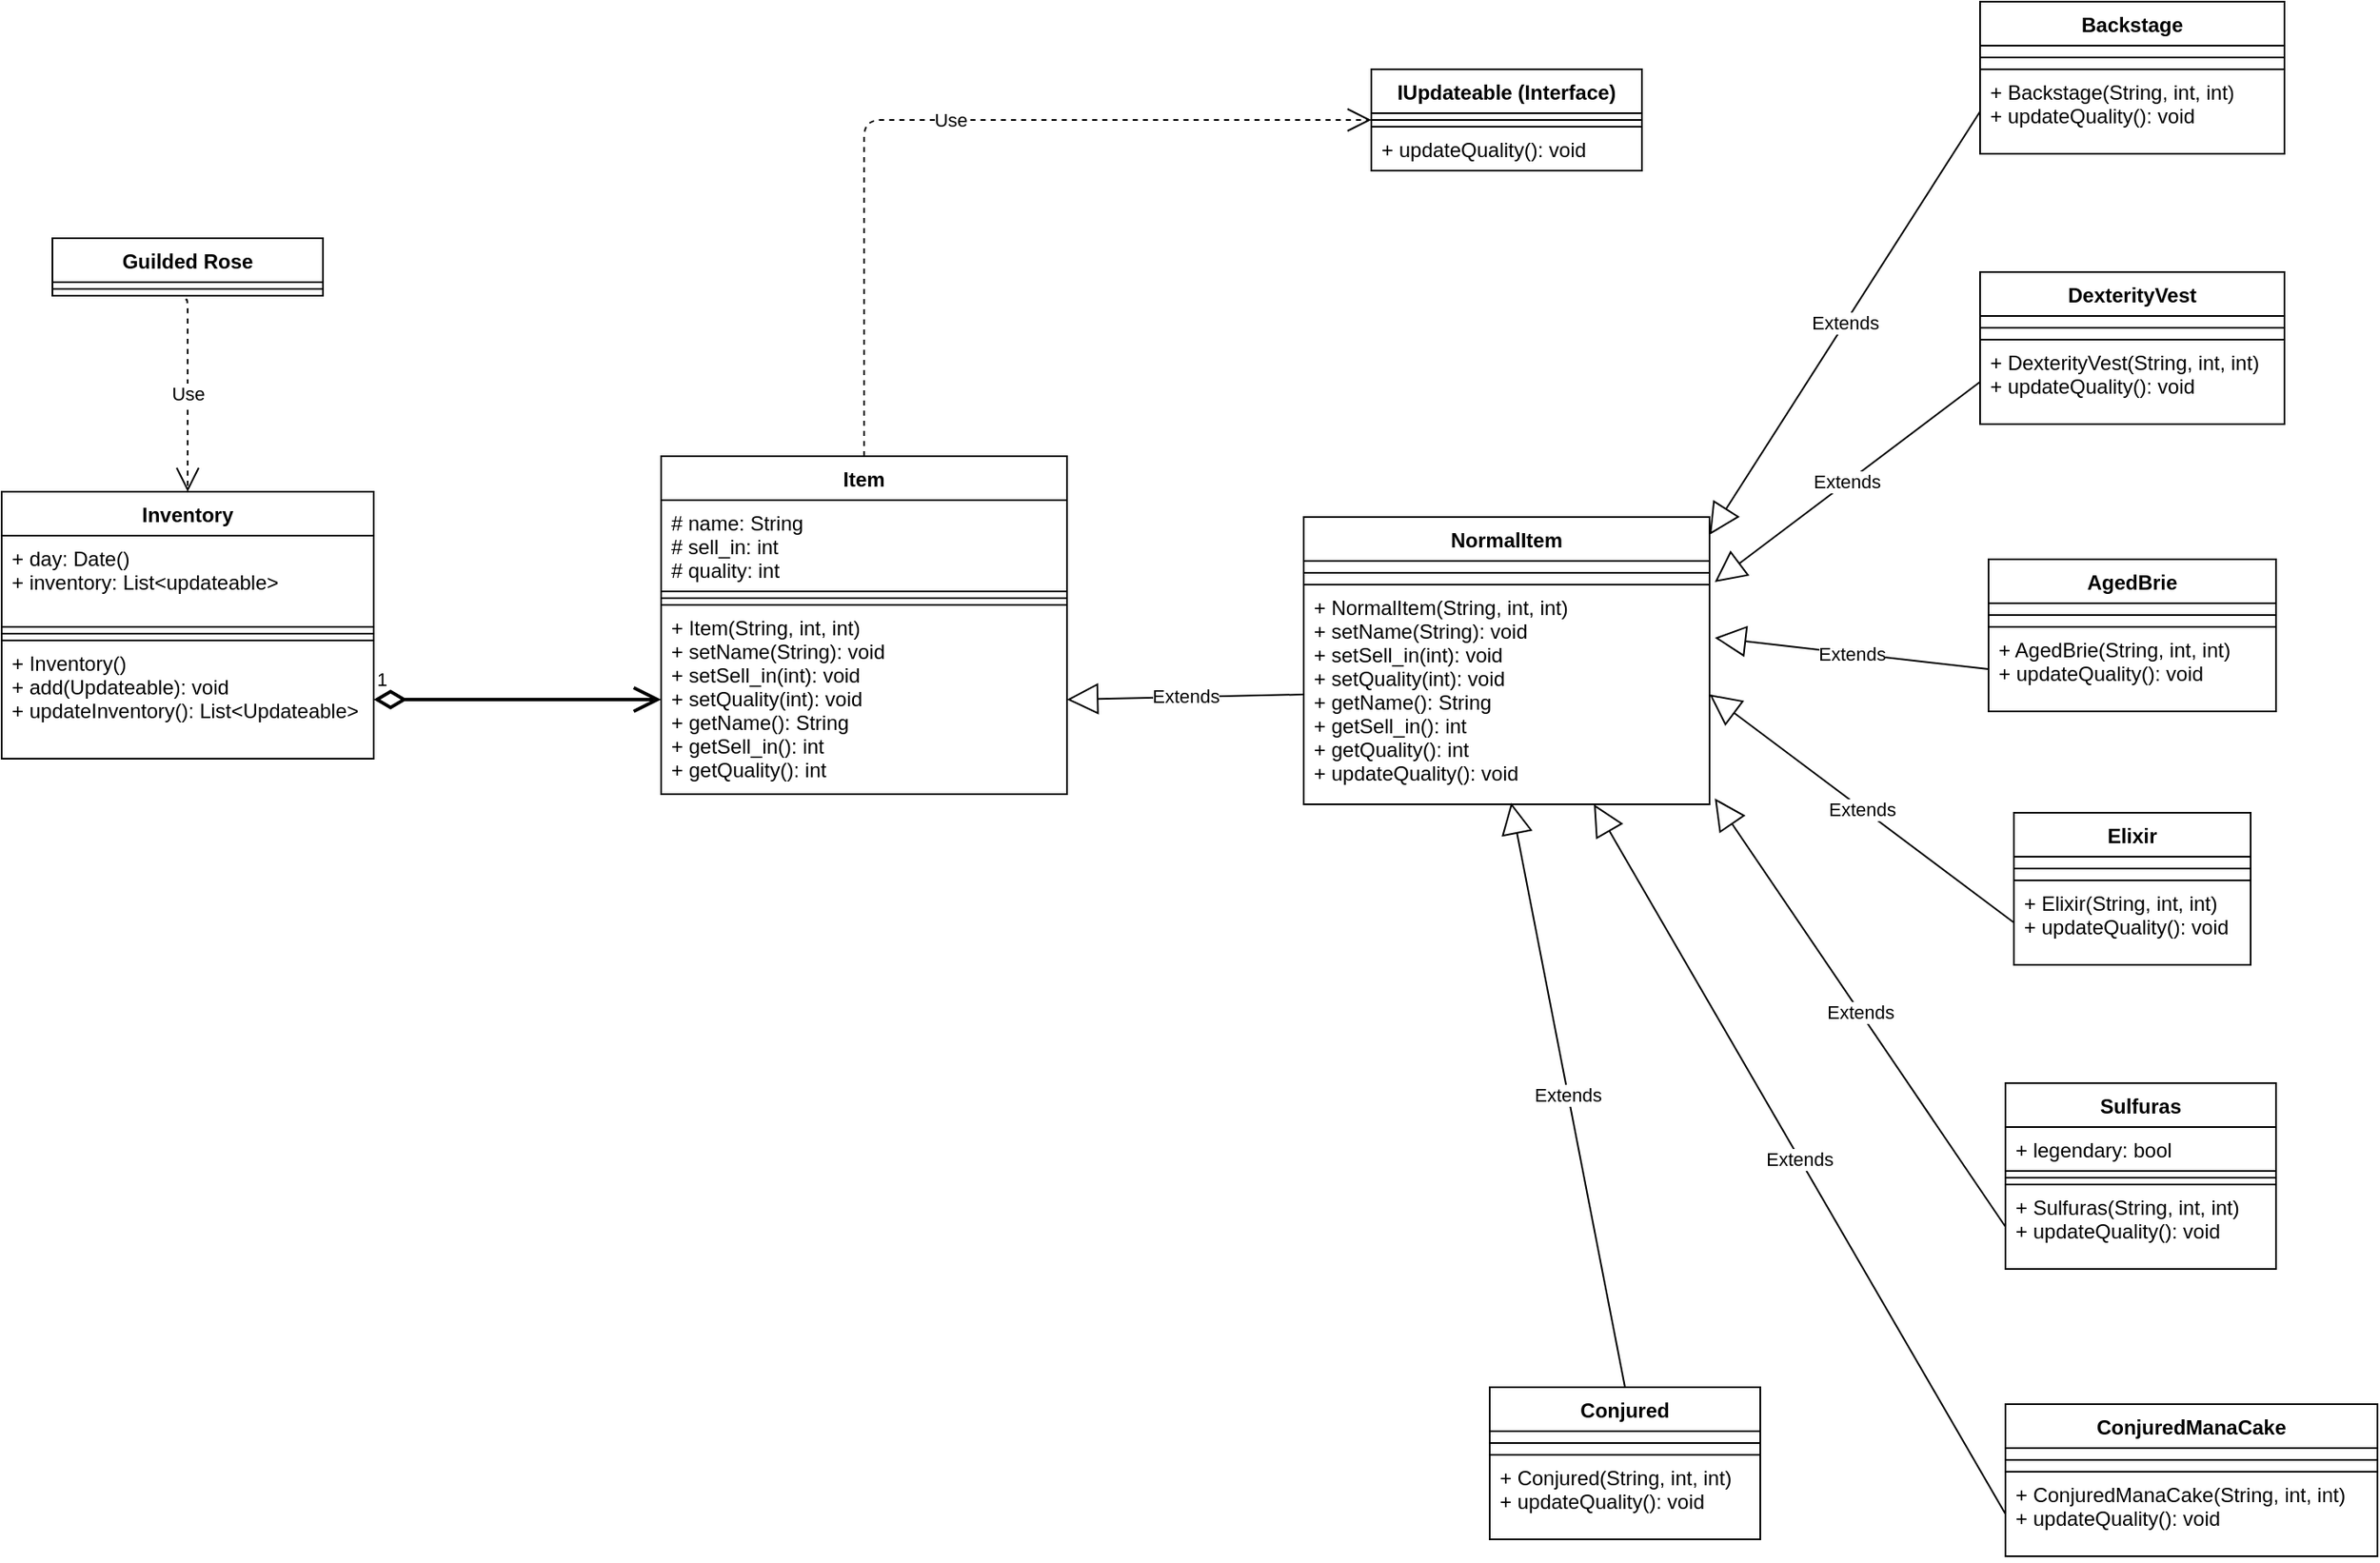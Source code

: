 <mxfile version="13.10.0" type="embed">
    <diagram id="C5RBs43oDa-KdzZeNtuy" name="Page-1">
        <mxGraphModel dx="3452" dy="1513" grid="1" gridSize="10" guides="1" tooltips="1" connect="1" arrows="1" fold="1" page="1" pageScale="1" pageWidth="827" pageHeight="1169" background="#ffffff" math="0" shadow="0">
            <root>
                <mxCell id="WIyWlLk6GJQsqaUBKTNV-0"/>
                <mxCell id="WIyWlLk6GJQsqaUBKTNV-1" parent="WIyWlLk6GJQsqaUBKTNV-0"/>
                <mxCell id="Yd1GpDK2RDCRMtaAqB6M-2" value="Guilded Rose" style="swimlane;fontStyle=1;align=center;verticalAlign=top;childLayout=stackLayout;horizontal=1;startSize=26;horizontalStack=0;resizeParent=1;resizeParentMax=0;resizeLast=0;collapsible=1;marginBottom=0;strokeColor=#000000;fontColor=#000000;" parent="WIyWlLk6GJQsqaUBKTNV-1" vertex="1">
                    <mxGeometry x="-240" y="190" width="160" height="34" as="geometry"/>
                </mxCell>
                <mxCell id="Yd1GpDK2RDCRMtaAqB6M-4" value="" style="line;strokeWidth=1;align=left;verticalAlign=middle;spacingTop=-1;spacingLeft=3;spacingRight=3;rotatable=0;labelPosition=right;points=[];portConstraint=eastwest;strokeColor=#000000;fontColor=#000000;" parent="Yd1GpDK2RDCRMtaAqB6M-2" vertex="1">
                    <mxGeometry y="26" width="160" height="8" as="geometry"/>
                </mxCell>
                <mxCell id="Yd1GpDK2RDCRMtaAqB6M-7" value="Inventory" style="swimlane;fontStyle=1;align=center;verticalAlign=top;childLayout=stackLayout;horizontal=1;startSize=26;horizontalStack=0;resizeParent=1;resizeParentMax=0;resizeLast=0;collapsible=1;marginBottom=0;strokeColor=#000000;fontColor=#000000;" parent="WIyWlLk6GJQsqaUBKTNV-1" vertex="1">
                    <mxGeometry x="-270" y="340" width="220" height="158" as="geometry"/>
                </mxCell>
                <mxCell id="Yd1GpDK2RDCRMtaAqB6M-8" value="+ day: Date()&#10;+ inventory: List&lt;updateable&gt;" style="text;align=left;verticalAlign=top;spacingLeft=4;spacingRight=4;overflow=hidden;rotatable=0;points=[[0,0.5],[1,0.5]];portConstraint=eastwest;strokeColor=#000000;fontColor=#000000;" parent="Yd1GpDK2RDCRMtaAqB6M-7" vertex="1">
                    <mxGeometry y="26" width="220" height="54" as="geometry"/>
                </mxCell>
                <mxCell id="Yd1GpDK2RDCRMtaAqB6M-9" value="" style="line;strokeWidth=1;align=left;verticalAlign=middle;spacingTop=-1;spacingLeft=3;spacingRight=3;rotatable=0;labelPosition=right;points=[];portConstraint=eastwest;strokeColor=#000000;fontColor=#000000;" parent="Yd1GpDK2RDCRMtaAqB6M-7" vertex="1">
                    <mxGeometry y="80" width="220" height="8" as="geometry"/>
                </mxCell>
                <mxCell id="Yd1GpDK2RDCRMtaAqB6M-10" value="+ Inventory()&#10;+ add(Updateable): void&#10;+ updateInventory(): List&lt;Updateable&gt;" style="text;align=left;verticalAlign=top;spacingLeft=4;spacingRight=4;overflow=hidden;rotatable=0;points=[[0,0.5],[1,0.5]];portConstraint=eastwest;strokeColor=#000000;fontColor=#000000;" parent="Yd1GpDK2RDCRMtaAqB6M-7" vertex="1">
                    <mxGeometry y="88" width="220" height="70" as="geometry"/>
                </mxCell>
                <mxCell id="Yd1GpDK2RDCRMtaAqB6M-11" value="Item" style="swimlane;fontStyle=1;align=center;verticalAlign=top;childLayout=stackLayout;horizontal=1;startSize=26;horizontalStack=0;resizeParent=1;resizeParentMax=0;resizeLast=0;collapsible=1;marginBottom=0;strokeColor=#000000;fontColor=#000000;" parent="WIyWlLk6GJQsqaUBKTNV-1" vertex="1">
                    <mxGeometry x="120" y="319" width="240" height="200" as="geometry"/>
                </mxCell>
                <mxCell id="Yd1GpDK2RDCRMtaAqB6M-12" value="# name: String&#10;# sell_in: int&#10;# quality: int" style="text;align=left;verticalAlign=top;spacingLeft=4;spacingRight=4;overflow=hidden;rotatable=0;points=[[0,0.5],[1,0.5]];portConstraint=eastwest;strokeColor=#000000;fontColor=#000000;" parent="Yd1GpDK2RDCRMtaAqB6M-11" vertex="1">
                    <mxGeometry y="26" width="240" height="54" as="geometry"/>
                </mxCell>
                <mxCell id="Yd1GpDK2RDCRMtaAqB6M-13" value="" style="line;strokeWidth=1;align=left;verticalAlign=middle;spacingTop=-1;spacingLeft=3;spacingRight=3;rotatable=0;labelPosition=right;points=[];portConstraint=eastwest;strokeColor=#000000;fontColor=#000000;" parent="Yd1GpDK2RDCRMtaAqB6M-11" vertex="1">
                    <mxGeometry y="80" width="240" height="8" as="geometry"/>
                </mxCell>
                <mxCell id="Yd1GpDK2RDCRMtaAqB6M-14" value="+ Item(String, int, int)&#10;+ setName(String): void&#10;+ setSell_in(int): void&#10;+ setQuality(int): void&#10;+ getName(): String&#10;+ getSell_in(): int&#10;+ getQuality(): int" style="text;align=left;verticalAlign=top;spacingLeft=4;spacingRight=4;overflow=hidden;rotatable=0;points=[[0,0.5],[1,0.5]];portConstraint=eastwest;strokeColor=#000000;fontColor=#000000;" parent="Yd1GpDK2RDCRMtaAqB6M-11" vertex="1">
                    <mxGeometry y="88" width="240" height="112" as="geometry"/>
                </mxCell>
                <mxCell id="Yd1GpDK2RDCRMtaAqB6M-15" value="NormalItem" style="swimlane;fontStyle=1;align=center;verticalAlign=top;childLayout=stackLayout;horizontal=1;startSize=26;horizontalStack=0;resizeParent=1;resizeParentMax=0;resizeLast=0;collapsible=1;marginBottom=0;strokeColor=#000000;fontColor=#000000;" parent="WIyWlLk6GJQsqaUBKTNV-1" vertex="1">
                    <mxGeometry x="500" y="355" width="240" height="170" as="geometry"/>
                </mxCell>
                <mxCell id="Yd1GpDK2RDCRMtaAqB6M-17" value="" style="line;strokeWidth=1;align=left;verticalAlign=middle;spacingTop=-1;spacingLeft=3;spacingRight=3;rotatable=0;labelPosition=right;points=[];portConstraint=eastwest;strokeColor=#000000;fontColor=#000000;" parent="Yd1GpDK2RDCRMtaAqB6M-15" vertex="1">
                    <mxGeometry y="26" width="240" height="14" as="geometry"/>
                </mxCell>
                <mxCell id="Yd1GpDK2RDCRMtaAqB6M-18" value="+ NormalItem(String, int, int)&#10;+ setName(String): void&#10;+ setSell_in(int): void&#10;+ setQuality(int): void&#10;+ getName(): String&#10;+ getSell_in(): int&#10;+ getQuality(): int&#10;+ updateQuality(): void" style="text;align=left;verticalAlign=top;spacingLeft=4;spacingRight=4;overflow=hidden;rotatable=0;points=[[0,0.5],[1,0.5]];portConstraint=eastwest;strokeColor=#000000;fontColor=#000000;" parent="Yd1GpDK2RDCRMtaAqB6M-15" vertex="1">
                    <mxGeometry y="40" width="240" height="130" as="geometry"/>
                </mxCell>
                <mxCell id="Yd1GpDK2RDCRMtaAqB6M-19" value="IUpdateable (Interface)" style="swimlane;fontStyle=1;align=center;verticalAlign=top;childLayout=stackLayout;horizontal=1;startSize=26;horizontalStack=0;resizeParent=1;resizeParentMax=0;resizeLast=0;collapsible=1;marginBottom=0;strokeColor=#000000;fontColor=#000000;" parent="WIyWlLk6GJQsqaUBKTNV-1" vertex="1">
                    <mxGeometry x="540" y="90" width="160" height="60" as="geometry"/>
                </mxCell>
                <mxCell id="Yd1GpDK2RDCRMtaAqB6M-21" value="" style="line;strokeWidth=1;align=left;verticalAlign=middle;spacingTop=-1;spacingLeft=3;spacingRight=3;rotatable=0;labelPosition=right;points=[];portConstraint=eastwest;strokeColor=#000000;fontColor=#000000;" parent="Yd1GpDK2RDCRMtaAqB6M-19" vertex="1">
                    <mxGeometry y="26" width="160" height="8" as="geometry"/>
                </mxCell>
                <mxCell id="Yd1GpDK2RDCRMtaAqB6M-22" value="+ updateQuality(): void" style="text;align=left;verticalAlign=top;spacingLeft=4;spacingRight=4;overflow=hidden;rotatable=0;points=[[0,0.5],[1,0.5]];portConstraint=eastwest;strokeColor=#000000;fontColor=#000000;" parent="Yd1GpDK2RDCRMtaAqB6M-19" vertex="1">
                    <mxGeometry y="34" width="160" height="26" as="geometry"/>
                </mxCell>
                <mxCell id="Yd1GpDK2RDCRMtaAqB6M-23" value="Conjured" style="swimlane;fontStyle=1;align=center;verticalAlign=top;childLayout=stackLayout;horizontal=1;startSize=26;horizontalStack=0;resizeParent=1;resizeParentMax=0;resizeLast=0;collapsible=1;marginBottom=0;strokeColor=#000000;fontColor=#000000;" parent="WIyWlLk6GJQsqaUBKTNV-1" vertex="1">
                    <mxGeometry x="610" y="870" width="160" height="90" as="geometry"/>
                </mxCell>
                <mxCell id="Yd1GpDK2RDCRMtaAqB6M-24" value="" style="line;strokeWidth=1;align=left;verticalAlign=middle;spacingTop=-1;spacingLeft=3;spacingRight=3;rotatable=0;labelPosition=right;points=[];portConstraint=eastwest;strokeColor=#000000;fontColor=#000000;" parent="Yd1GpDK2RDCRMtaAqB6M-23" vertex="1">
                    <mxGeometry y="26" width="160" height="14" as="geometry"/>
                </mxCell>
                <mxCell id="Yd1GpDK2RDCRMtaAqB6M-25" value="+ Conjured(String, int, int)&#10;+ updateQuality(): void" style="text;align=left;verticalAlign=top;spacingLeft=4;spacingRight=4;overflow=hidden;rotatable=0;points=[[0,0.5],[1,0.5]];portConstraint=eastwest;strokeColor=#000000;fontColor=#000000;" parent="Yd1GpDK2RDCRMtaAqB6M-23" vertex="1">
                    <mxGeometry y="40" width="160" height="50" as="geometry"/>
                </mxCell>
                <mxCell id="Yd1GpDK2RDCRMtaAqB6M-29" value="AgedBrie" style="swimlane;fontStyle=1;align=center;verticalAlign=top;childLayout=stackLayout;horizontal=1;startSize=26;horizontalStack=0;resizeParent=1;resizeParentMax=0;resizeLast=0;collapsible=1;marginBottom=0;strokeColor=#000000;fontColor=#000000;" parent="WIyWlLk6GJQsqaUBKTNV-1" vertex="1">
                    <mxGeometry x="905" y="380" width="170" height="90" as="geometry"/>
                </mxCell>
                <mxCell id="Yd1GpDK2RDCRMtaAqB6M-30" value="" style="line;strokeWidth=1;align=left;verticalAlign=middle;spacingTop=-1;spacingLeft=3;spacingRight=3;rotatable=0;labelPosition=right;points=[];portConstraint=eastwest;strokeColor=#000000;fontColor=#000000;" parent="Yd1GpDK2RDCRMtaAqB6M-29" vertex="1">
                    <mxGeometry y="26" width="170" height="14" as="geometry"/>
                </mxCell>
                <mxCell id="Yd1GpDK2RDCRMtaAqB6M-31" value="+ AgedBrie(String, int, int)&#10;+ updateQuality(): void" style="text;align=left;verticalAlign=top;spacingLeft=4;spacingRight=4;overflow=hidden;rotatable=0;points=[[0,0.5],[1,0.5]];portConstraint=eastwest;strokeColor=#000000;fontColor=#000000;" parent="Yd1GpDK2RDCRMtaAqB6M-29" vertex="1">
                    <mxGeometry y="40" width="170" height="50" as="geometry"/>
                </mxCell>
                <mxCell id="Yd1GpDK2RDCRMtaAqB6M-32" value="Backstage" style="swimlane;fontStyle=1;align=center;verticalAlign=top;childLayout=stackLayout;horizontal=1;startSize=26;horizontalStack=0;resizeParent=1;resizeParentMax=0;resizeLast=0;collapsible=1;marginBottom=0;strokeColor=#000000;fontColor=#000000;" parent="WIyWlLk6GJQsqaUBKTNV-1" vertex="1">
                    <mxGeometry x="900" y="50" width="180" height="90" as="geometry"/>
                </mxCell>
                <mxCell id="Yd1GpDK2RDCRMtaAqB6M-33" value="" style="line;strokeWidth=1;align=left;verticalAlign=middle;spacingTop=-1;spacingLeft=3;spacingRight=3;rotatable=0;labelPosition=right;points=[];portConstraint=eastwest;strokeColor=#000000;fontColor=#000000;" parent="Yd1GpDK2RDCRMtaAqB6M-32" vertex="1">
                    <mxGeometry y="26" width="180" height="14" as="geometry"/>
                </mxCell>
                <mxCell id="Yd1GpDK2RDCRMtaAqB6M-34" value="+ Backstage(String, int, int)&#10;+ updateQuality(): void" style="text;align=left;verticalAlign=top;spacingLeft=4;spacingRight=4;overflow=hidden;rotatable=0;points=[[0,0.5],[1,0.5]];portConstraint=eastwest;strokeColor=#000000;fontColor=#000000;" parent="Yd1GpDK2RDCRMtaAqB6M-32" vertex="1">
                    <mxGeometry y="40" width="180" height="50" as="geometry"/>
                </mxCell>
                <mxCell id="Yd1GpDK2RDCRMtaAqB6M-35" value="DexterityVest" style="swimlane;fontStyle=1;align=center;verticalAlign=top;childLayout=stackLayout;horizontal=1;startSize=26;horizontalStack=0;resizeParent=1;resizeParentMax=0;resizeLast=0;collapsible=1;marginBottom=0;strokeColor=#000000;fontColor=#000000;" parent="WIyWlLk6GJQsqaUBKTNV-1" vertex="1">
                    <mxGeometry x="900" y="210" width="180" height="90" as="geometry"/>
                </mxCell>
                <mxCell id="Yd1GpDK2RDCRMtaAqB6M-36" value="" style="line;strokeWidth=1;align=left;verticalAlign=middle;spacingTop=-1;spacingLeft=3;spacingRight=3;rotatable=0;labelPosition=right;points=[];portConstraint=eastwest;strokeColor=#000000;fontColor=#000000;" parent="Yd1GpDK2RDCRMtaAqB6M-35" vertex="1">
                    <mxGeometry y="26" width="180" height="14" as="geometry"/>
                </mxCell>
                <mxCell id="Yd1GpDK2RDCRMtaAqB6M-37" value="+ DexterityVest(String, int, int)&#10;+ updateQuality(): void" style="text;align=left;verticalAlign=top;spacingLeft=4;spacingRight=4;overflow=hidden;rotatable=0;points=[[0,0.5],[1,0.5]];portConstraint=eastwest;strokeColor=#000000;fontColor=#000000;" parent="Yd1GpDK2RDCRMtaAqB6M-35" vertex="1">
                    <mxGeometry y="40" width="180" height="50" as="geometry"/>
                </mxCell>
                <mxCell id="Yd1GpDK2RDCRMtaAqB6M-38" value="Elixir" style="swimlane;fontStyle=1;align=center;verticalAlign=top;childLayout=stackLayout;horizontal=1;startSize=26;horizontalStack=0;resizeParent=1;resizeParentMax=0;resizeLast=0;collapsible=1;marginBottom=0;strokeColor=#000000;fontColor=#000000;" parent="WIyWlLk6GJQsqaUBKTNV-1" vertex="1">
                    <mxGeometry x="920" y="530" width="140" height="90" as="geometry"/>
                </mxCell>
                <mxCell id="Yd1GpDK2RDCRMtaAqB6M-39" value="" style="line;strokeWidth=1;align=left;verticalAlign=middle;spacingTop=-1;spacingLeft=3;spacingRight=3;rotatable=0;labelPosition=right;points=[];portConstraint=eastwest;strokeColor=#000000;fontColor=#000000;" parent="Yd1GpDK2RDCRMtaAqB6M-38" vertex="1">
                    <mxGeometry y="26" width="140" height="14" as="geometry"/>
                </mxCell>
                <mxCell id="Yd1GpDK2RDCRMtaAqB6M-40" value="+ Elixir(String, int, int)&#10;+ updateQuality(): void" style="text;align=left;verticalAlign=top;spacingLeft=4;spacingRight=4;overflow=hidden;rotatable=0;points=[[0,0.5],[1,0.5]];portConstraint=eastwest;strokeColor=#000000;fontColor=#000000;" parent="Yd1GpDK2RDCRMtaAqB6M-38" vertex="1">
                    <mxGeometry y="40" width="140" height="50" as="geometry"/>
                </mxCell>
                <mxCell id="Yd1GpDK2RDCRMtaAqB6M-42" value="Sulfuras" style="swimlane;fontStyle=1;align=center;verticalAlign=top;childLayout=stackLayout;horizontal=1;startSize=26;horizontalStack=0;resizeParent=1;resizeParentMax=0;resizeLast=0;collapsible=1;marginBottom=0;strokeColor=#000000;fontColor=#000000;" parent="WIyWlLk6GJQsqaUBKTNV-1" vertex="1">
                    <mxGeometry x="915" y="690" width="160" height="110" as="geometry"/>
                </mxCell>
                <mxCell id="Yd1GpDK2RDCRMtaAqB6M-43" value="+ legendary: bool" style="text;align=left;verticalAlign=top;spacingLeft=4;spacingRight=4;overflow=hidden;rotatable=0;points=[[0,0.5],[1,0.5]];portConstraint=eastwest;strokeColor=#000000;fontColor=#000000;" parent="Yd1GpDK2RDCRMtaAqB6M-42" vertex="1">
                    <mxGeometry y="26" width="160" height="26" as="geometry"/>
                </mxCell>
                <mxCell id="Yd1GpDK2RDCRMtaAqB6M-44" value="" style="line;strokeWidth=1;align=left;verticalAlign=middle;spacingTop=-1;spacingLeft=3;spacingRight=3;rotatable=0;labelPosition=right;points=[];portConstraint=eastwest;strokeColor=#000000;fontColor=#000000;" parent="Yd1GpDK2RDCRMtaAqB6M-42" vertex="1">
                    <mxGeometry y="52" width="160" height="8" as="geometry"/>
                </mxCell>
                <mxCell id="Yd1GpDK2RDCRMtaAqB6M-45" value="+ Sulfuras(String, int, int)&#10;+ updateQuality(): void" style="text;align=left;verticalAlign=top;spacingLeft=4;spacingRight=4;overflow=hidden;rotatable=0;points=[[0,0.5],[1,0.5]];portConstraint=eastwest;strokeColor=#000000;fontColor=#000000;" parent="Yd1GpDK2RDCRMtaAqB6M-42" vertex="1">
                    <mxGeometry y="60" width="160" height="50" as="geometry"/>
                </mxCell>
                <mxCell id="Yd1GpDK2RDCRMtaAqB6M-47" value="Use" style="endArrow=open;endSize=12;dashed=1;html=1;exitX=0.5;exitY=0;exitDx=0;exitDy=0;entryX=0;entryY=0.5;entryDx=0;entryDy=0;strokeColor=#000000;fontColor=#000000;" parent="WIyWlLk6GJQsqaUBKTNV-1" source="Yd1GpDK2RDCRMtaAqB6M-11" target="Yd1GpDK2RDCRMtaAqB6M-19" edge="1">
                    <mxGeometry width="160" relative="1" as="geometry">
                        <mxPoint x="530" y="240" as="sourcePoint"/>
                        <mxPoint x="690" y="240" as="targetPoint"/>
                        <Array as="points">
                            <mxPoint x="240" y="120"/>
                        </Array>
                    </mxGeometry>
                </mxCell>
                <mxCell id="Yd1GpDK2RDCRMtaAqB6M-50" value="1" style="endArrow=open;html=1;endSize=12;startArrow=diamondThin;startSize=14;startFill=0;edgeStyle=orthogonalEdgeStyle;align=left;verticalAlign=bottom;exitX=1;exitY=0.5;exitDx=0;exitDy=0;entryX=0;entryY=0.5;entryDx=0;entryDy=0;strokeWidth=2;jumpSize=9;strokeColor=#000000;fontColor=#000000;" parent="WIyWlLk6GJQsqaUBKTNV-1" source="Yd1GpDK2RDCRMtaAqB6M-10" target="Yd1GpDK2RDCRMtaAqB6M-14" edge="1">
                    <mxGeometry x="-1" y="3" relative="1" as="geometry">
                        <mxPoint x="-160" y="620" as="sourcePoint"/>
                        <mxPoint y="620" as="targetPoint"/>
                    </mxGeometry>
                </mxCell>
                <mxCell id="Yd1GpDK2RDCRMtaAqB6M-51" value="Extends" style="endArrow=block;endSize=16;endFill=0;html=1;strokeWidth=1;exitX=0.5;exitY=0;exitDx=0;exitDy=0;entryX=0.511;entryY=0.993;entryDx=0;entryDy=0;entryPerimeter=0;strokeColor=#000000;fontColor=#000000;" parent="WIyWlLk6GJQsqaUBKTNV-1" source="Yd1GpDK2RDCRMtaAqB6M-23" target="Yd1GpDK2RDCRMtaAqB6M-18" edge="1">
                    <mxGeometry width="160" relative="1" as="geometry">
                        <mxPoint x="410" y="630" as="sourcePoint"/>
                        <mxPoint x="570" y="630" as="targetPoint"/>
                    </mxGeometry>
                </mxCell>
                <mxCell id="Yd1GpDK2RDCRMtaAqB6M-52" value="Extends" style="endArrow=block;endSize=16;endFill=0;html=1;strokeWidth=1;exitX=0;exitY=0.5;exitDx=0;exitDy=0;entryX=1.013;entryY=0.973;entryDx=0;entryDy=0;entryPerimeter=0;strokeColor=#000000;fontColor=#000000;" parent="WIyWlLk6GJQsqaUBKTNV-1" source="Yd1GpDK2RDCRMtaAqB6M-45" target="Yd1GpDK2RDCRMtaAqB6M-18" edge="1">
                    <mxGeometry width="160" relative="1" as="geometry">
                        <mxPoint x="250" y="680" as="sourcePoint"/>
                        <mxPoint x="250" y="550" as="targetPoint"/>
                    </mxGeometry>
                </mxCell>
                <mxCell id="Yd1GpDK2RDCRMtaAqB6M-53" value="Extends" style="endArrow=block;endSize=16;endFill=0;html=1;strokeWidth=1;exitX=0;exitY=0.5;exitDx=0;exitDy=0;entryX=1;entryY=0.5;entryDx=0;entryDy=0;strokeColor=#000000;fontColor=#000000;" parent="WIyWlLk6GJQsqaUBKTNV-1" source="Yd1GpDK2RDCRMtaAqB6M-40" target="Yd1GpDK2RDCRMtaAqB6M-18" edge="1">
                    <mxGeometry width="160" relative="1" as="geometry">
                        <mxPoint x="925" y="785" as="sourcePoint"/>
                        <mxPoint x="850" y="460" as="targetPoint"/>
                    </mxGeometry>
                </mxCell>
                <mxCell id="Yd1GpDK2RDCRMtaAqB6M-54" value="Extends" style="endArrow=block;endSize=16;endFill=0;html=1;strokeWidth=1;entryX=1.013;entryY=0.242;entryDx=0;entryDy=0;exitX=0;exitY=0.5;exitDx=0;exitDy=0;entryPerimeter=0;strokeColor=#000000;fontColor=#000000;" parent="WIyWlLk6GJQsqaUBKTNV-1" source="Yd1GpDK2RDCRMtaAqB6M-31" target="Yd1GpDK2RDCRMtaAqB6M-18" edge="1">
                    <mxGeometry width="160" relative="1" as="geometry">
                        <mxPoint x="890" y="490" as="sourcePoint"/>
                        <mxPoint x="820" y="340" as="targetPoint"/>
                    </mxGeometry>
                </mxCell>
                <mxCell id="Yd1GpDK2RDCRMtaAqB6M-55" value="Extends" style="endArrow=block;endSize=16;endFill=0;html=1;strokeWidth=1;exitX=0;exitY=0.5;exitDx=0;exitDy=0;entryX=1.013;entryY=-0.012;entryDx=0;entryDy=0;entryPerimeter=0;strokeColor=#000000;fontColor=#000000;" parent="WIyWlLk6GJQsqaUBKTNV-1" source="Yd1GpDK2RDCRMtaAqB6M-37" target="Yd1GpDK2RDCRMtaAqB6M-18" edge="1">
                    <mxGeometry width="160" relative="1" as="geometry">
                        <mxPoint x="915" y="455" as="sourcePoint"/>
                        <mxPoint x="780" y="270" as="targetPoint"/>
                    </mxGeometry>
                </mxCell>
                <mxCell id="Yd1GpDK2RDCRMtaAqB6M-56" value="Extends" style="endArrow=block;endSize=16;endFill=0;html=1;strokeWidth=1;exitX=0;exitY=0.5;exitDx=0;exitDy=0;entryX=1;entryY=0.062;entryDx=0;entryDy=0;entryPerimeter=0;strokeColor=#000000;fontColor=#000000;" parent="WIyWlLk6GJQsqaUBKTNV-1" source="Yd1GpDK2RDCRMtaAqB6M-34" target="Yd1GpDK2RDCRMtaAqB6M-15" edge="1">
                    <mxGeometry width="160" relative="1" as="geometry">
                        <mxPoint x="910" y="285" as="sourcePoint"/>
                        <mxPoint x="753.12" y="441.53" as="targetPoint"/>
                    </mxGeometry>
                </mxCell>
                <mxCell id="Yd1GpDK2RDCRMtaAqB6M-57" value="Extends" style="endArrow=block;endSize=16;endFill=0;html=1;strokeWidth=1;exitX=0;exitY=0.5;exitDx=0;exitDy=0;entryX=1;entryY=0.5;entryDx=0;entryDy=0;strokeColor=#000000;fontColor=#000000;" parent="WIyWlLk6GJQsqaUBKTNV-1" source="Yd1GpDK2RDCRMtaAqB6M-18" target="Yd1GpDK2RDCRMtaAqB6M-14" edge="1">
                    <mxGeometry width="160" relative="1" as="geometry">
                        <mxPoint x="250" y="680" as="sourcePoint"/>
                        <mxPoint x="250" y="550" as="targetPoint"/>
                    </mxGeometry>
                </mxCell>
                <mxCell id="Yd1GpDK2RDCRMtaAqB6M-59" value="Use" style="endArrow=open;endSize=12;dashed=1;html=1;strokeWidth=1;exitX=0.492;exitY=1.019;exitDx=0;exitDy=0;exitPerimeter=0;entryX=0.5;entryY=0;entryDx=0;entryDy=0;strokeColor=#000000;fontColor=#000000;" parent="WIyWlLk6GJQsqaUBKTNV-1" target="Yd1GpDK2RDCRMtaAqB6M-7" edge="1">
                    <mxGeometry width="160" relative="1" as="geometry">
                        <mxPoint x="-161.28" y="226.494" as="sourcePoint"/>
                        <mxPoint x="-60" y="270" as="targetPoint"/>
                        <Array as="points">
                            <mxPoint x="-160" y="226"/>
                        </Array>
                    </mxGeometry>
                </mxCell>
                <mxCell id="1" value="ConjuredManaCake" style="swimlane;fontStyle=1;align=center;verticalAlign=top;childLayout=stackLayout;horizontal=1;startSize=26;horizontalStack=0;resizeParent=1;resizeParentMax=0;resizeLast=0;collapsible=1;marginBottom=0;strokeColor=#000000;fontColor=#000000;" parent="WIyWlLk6GJQsqaUBKTNV-1" vertex="1">
                    <mxGeometry x="915" y="880" width="220" height="90" as="geometry"/>
                </mxCell>
                <mxCell id="2" value="" style="line;strokeWidth=1;align=left;verticalAlign=middle;spacingTop=-1;spacingLeft=3;spacingRight=3;rotatable=0;labelPosition=right;points=[];portConstraint=eastwest;strokeColor=#000000;fontColor=#000000;" parent="1" vertex="1">
                    <mxGeometry y="26" width="220" height="14" as="geometry"/>
                </mxCell>
                <mxCell id="3" value="+ ConjuredManaCake(String, int, int)&#10;+ updateQuality(): void" style="text;align=left;verticalAlign=top;spacingLeft=4;spacingRight=4;overflow=hidden;rotatable=0;points=[[0,0.5],[1,0.5]];portConstraint=eastwest;strokeColor=#000000;fontColor=#000000;" parent="1" vertex="1">
                    <mxGeometry y="40" width="220" height="50" as="geometry"/>
                </mxCell>
                <mxCell id="5" value="Extends" style="endArrow=block;endSize=16;endFill=0;html=1;strokeWidth=1;entryX=0.715;entryY=1;entryDx=0;entryDy=0;entryPerimeter=0;exitX=0;exitY=0.5;exitDx=0;exitDy=0;strokeColor=#000000;fontColor=#000000;" parent="WIyWlLk6GJQsqaUBKTNV-1" source="3" target="Yd1GpDK2RDCRMtaAqB6M-18" edge="1">
                    <mxGeometry width="160" relative="1" as="geometry">
                        <mxPoint x="935" y="795" as="sourcePoint"/>
                        <mxPoint x="763.12" y="541.49" as="targetPoint"/>
                    </mxGeometry>
                </mxCell>
            </root>
        </mxGraphModel>
    </diagram>
</mxfile>